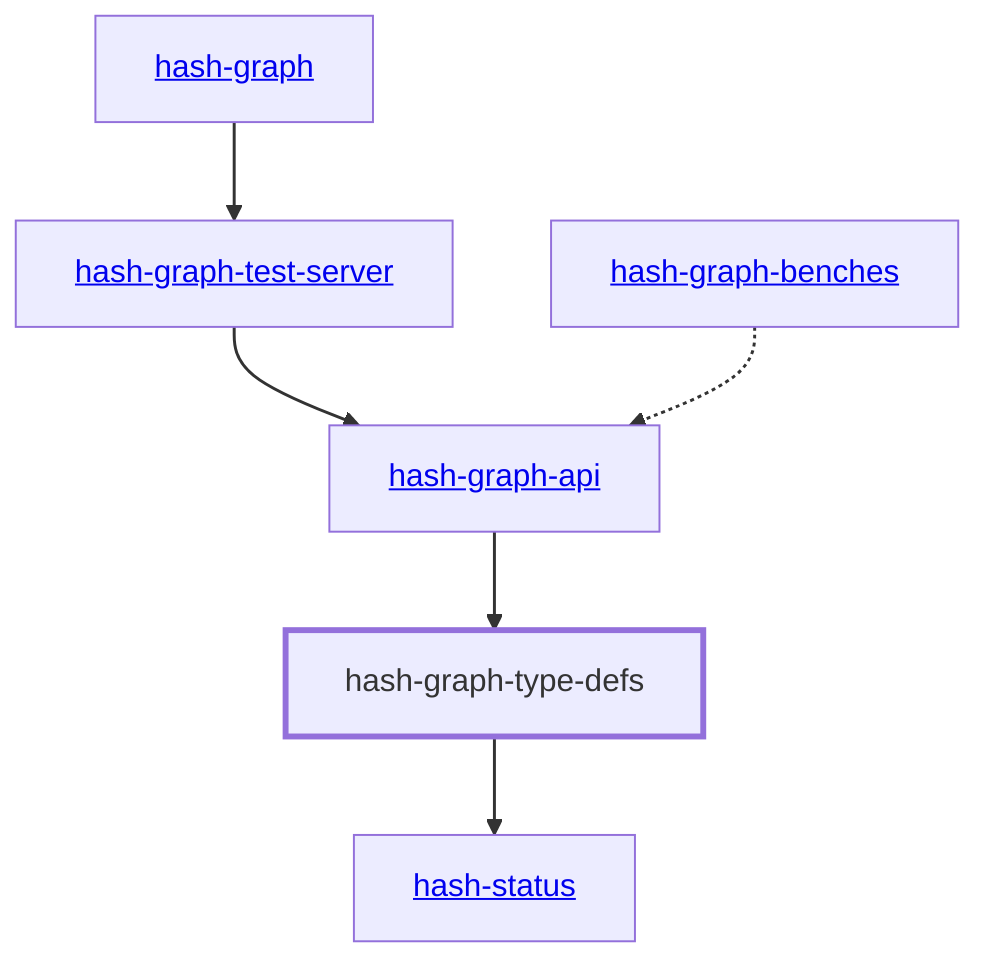 graph TD
    linkStyle default stroke-width:1.5px
    classDef default stroke-width:1px
    classDef root stroke-width:3px
    classDef dev stroke-width:1px
    classDef build stroke-width:1px
    %% Legend
    %% --> : Normal dependency
    %% -.-> : Dev dependency
    %% ---> : Build dependency
    0[<a href="../hash_graph">hash-graph</a>]
    1[<a href="../hash_graph_api">hash-graph-api</a>]
    2[<a href="../hash_graph_test_server">hash-graph-test-server</a>]
    3[hash-graph-type-defs]
    class 3 root
    4[<a href="../hash_status">hash-status</a>]
    5[<a href="../hash_graph_benches">hash-graph-benches</a>]
    0 --> 2
    1 --> 3
    2 --> 1
    3 --> 4
    5 -.-> 1